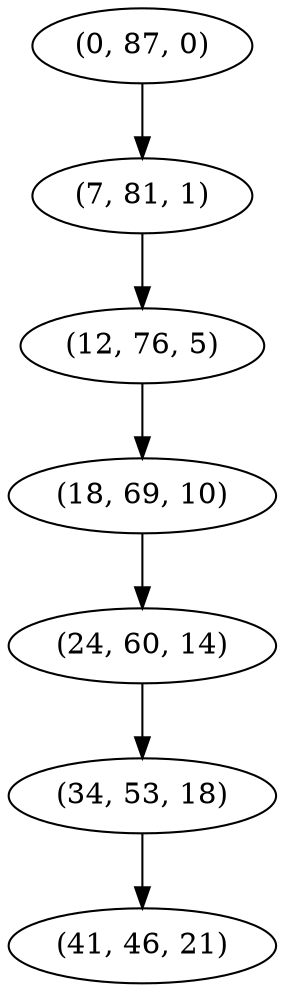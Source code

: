digraph tree {
    "(0, 87, 0)";
    "(7, 81, 1)";
    "(12, 76, 5)";
    "(18, 69, 10)";
    "(24, 60, 14)";
    "(34, 53, 18)";
    "(41, 46, 21)";
    "(0, 87, 0)" -> "(7, 81, 1)";
    "(7, 81, 1)" -> "(12, 76, 5)";
    "(12, 76, 5)" -> "(18, 69, 10)";
    "(18, 69, 10)" -> "(24, 60, 14)";
    "(24, 60, 14)" -> "(34, 53, 18)";
    "(34, 53, 18)" -> "(41, 46, 21)";
}
